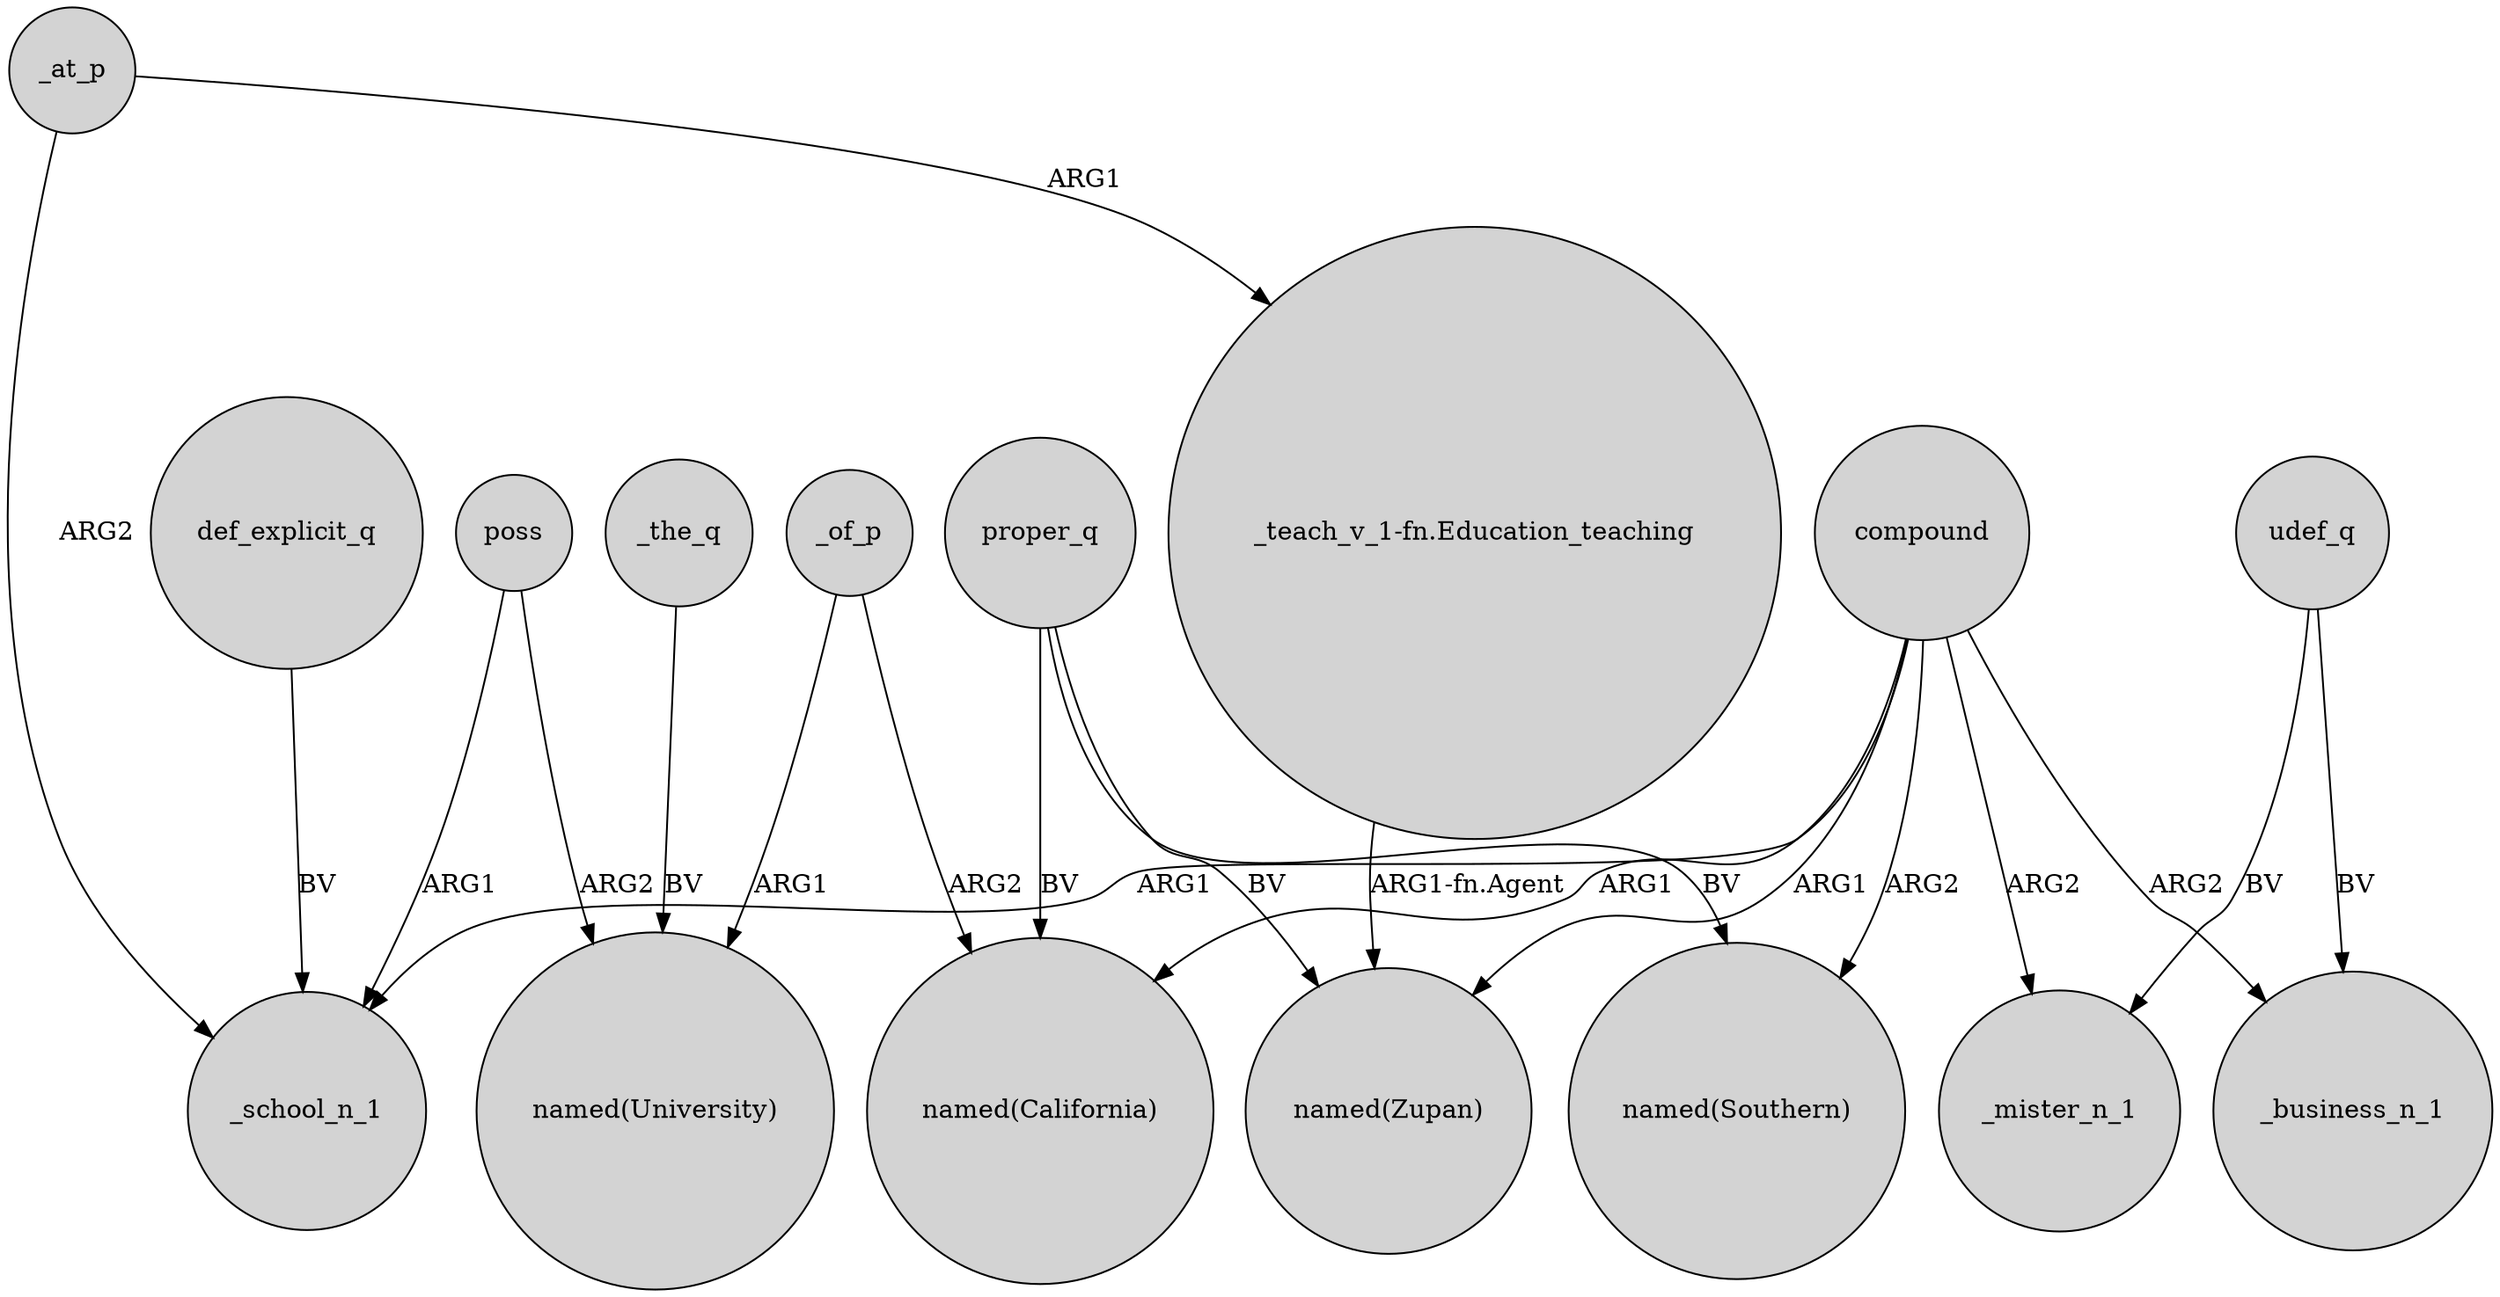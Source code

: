 digraph {
	node [shape=circle style=filled]
	_at_p -> _school_n_1 [label=ARG2]
	_of_p -> "named(California)" [label=ARG2]
	compound -> "named(Zupan)" [label=ARG1]
	poss -> _school_n_1 [label=ARG1]
	compound -> _school_n_1 [label=ARG1]
	compound -> _mister_n_1 [label=ARG2]
	compound -> "named(Southern)" [label=ARG2]
	udef_q -> _mister_n_1 [label=BV]
	proper_q -> "named(California)" [label=BV]
	_at_p -> "_teach_v_1-fn.Education_teaching" [label=ARG1]
	_the_q -> "named(University)" [label=BV]
	_of_p -> "named(University)" [label=ARG1]
	poss -> "named(University)" [label=ARG2]
	proper_q -> "named(Southern)" [label=BV]
	compound -> "named(California)" [label=ARG1]
	proper_q -> "named(Zupan)" [label=BV]
	compound -> _business_n_1 [label=ARG2]
	def_explicit_q -> _school_n_1 [label=BV]
	udef_q -> _business_n_1 [label=BV]
	"_teach_v_1-fn.Education_teaching" -> "named(Zupan)" [label="ARG1-fn.Agent"]
}
